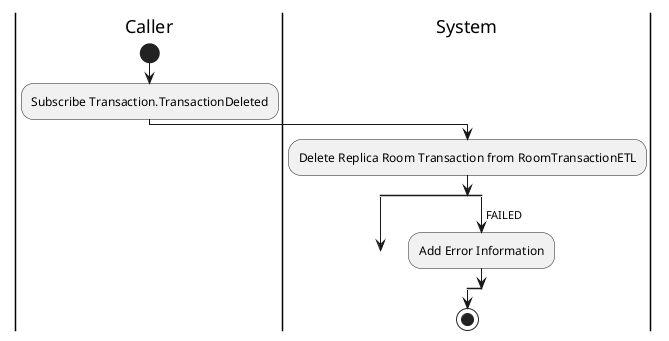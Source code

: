 @startuml TRANSACTION_SubscribeRTDeleted

skinparam ConditionEndStyle hline
skinparam conditionStyle diamond
skinparam Monochrome true
skinparam Shadowing false

|Caller|
start
:Subscribe Transaction.TransactionDeleted;

|System|
:Delete Replica Room Transaction from RoomTransactionETL;
split
    -> SUCCESS;
    goto END
split again
    -> FAILED;
    :Add Error Information;
end split
label END
stop

@enduml